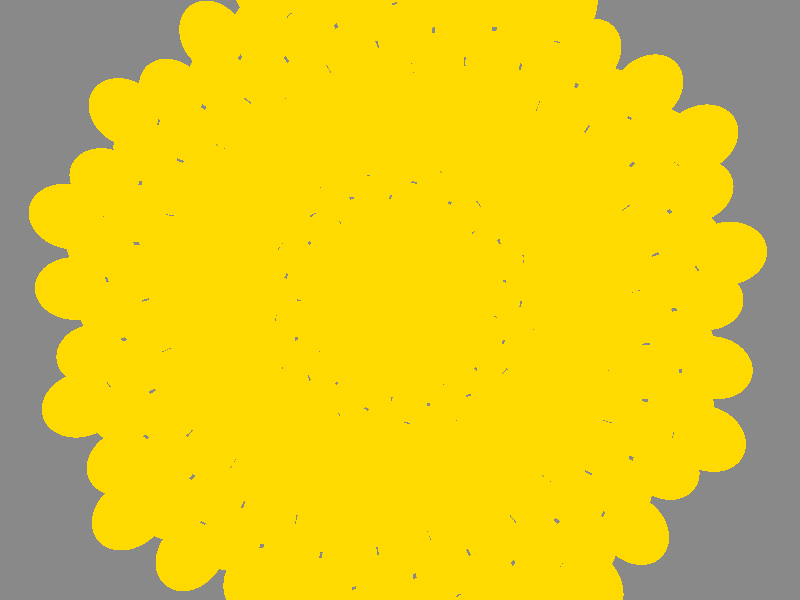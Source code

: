 // POV-Ray 3.7 Scene File "FibonacciSpiral_05.pov"
// author: Friedrich A. Lohmueller, Jan-2014
// homepage: http://www.f-lohmueller.de
//------------------------------------------------------------------------
#version 3.7;
global_settings{ assumed_gamma 1.0 }
#default{ finish{ ambient 0.1 diffuse 0.9 }} 
//------------------------------------------------------------------------
#include "colors.inc"
#include "textures.inc"
#include "glass.inc"
#include "metals.inc"
#include "golds.inc"
#include "stones.inc"
#include "woods.inc"
#include "shapes.inc"
#include "shapes2.inc"
#include "functions.inc"
#include "math.inc"
#include "transforms.inc"
//---------------------------------------------------------------------------------
//---------------------------------------------------------------------------------
#declare Camera_Number = 3 ;
//---------------------------------------------------------------------------------
// camera -------------------------------------------------------------------------
#switch ( Camera_Number )
#case (0)
  #declare Camera_Location = < 0.00, 2.00,-40.00> ;  // front view
  #declare Camera_Look_At  = < 0.00, 2.00,  0.00> ;
  #declare Camera_Angle    =  15 ;
#break
#case (1)
  #declare Camera_Location =  <0.0  , 12.0 ,-20.0> ;  // diagonal view
  #declare Camera_Look_At  =  < 0.05 , 0.10 , 0.0> ;
  #declare Camera_Angle    =  75 ;
#break
#case (2)
  #declare Camera_Location = < 3.0, 1.0 , 0.0> ;  // right side view
  #declare Camera_Look_At  = < 0.0, 1.0,  0.0> ;
  #declare Camera_Angle    =  90 ;
#break
#case (3)
  #declare Camera_Location = < 0.00, 15.00,  0+0.000> ;  // top view
  #declare Camera_Look_At  = < 0.00, 0.00,  0+0.001> ;
  #declare Camera_Angle    = 60 ;
#break
#else
  #declare Camera_Location = < 0.00, 1.00, -3.50> ;  // front view
  #declare Camera_Look_At  = < 0.00, 1.00,  0.00> ;
  #declare Camera_Angle    =  75 ;
#break
#break
#end // of "#switch ( Camera_Number )"  
//--------------------------------------------------------------------------
camera{ // ultra_wide_angle // orthographic 
        location Camera_Location
        right    x*image_width/image_height
        angle    Camera_Angle
        look_at  Camera_Look_At
      }
//------------------------------------------------------------------------
// sun -------------------------------------------------------------------
light_source{<-500,2000, 3000> color rgb<1,1,1>*0.9}                // sun 
light_source{ Camera_Location   color rgb<0.9,0.9,1>*0.1 shadowless}// flash
// sky -------------------------------------------------------------------
sky_sphere{ pigment{ gradient <0,1,0>
                     color_map{ [0   color rgb<1,1,1>         ]//White
                                [0.4 color rgb<0.24,0.34,0.56>*0.8]//~Navy
                                [0.6 color rgb<0.24,0.34,0.56>*0.8]//~Navy
                                [1.0 color rgb<1,1,1>         ]//White
                              }
                     scale 2 }
           } // end of sky_sphere 
//------------------------------------------------------------------------

//------------------------------ the Axes --------------------------------
//------------------------------------------------------------------------
#macro Axis_( AxisLen, Dark_Texture,Light_Texture) 
 union{
    cylinder { <0,-AxisLen,0>,<0,AxisLen,0>,0.05
               texture{checker texture{Dark_Texture } 
                               texture{Light_Texture}
               scale 0.5
               translate<0.1,0,0.1>}
             }
    cone{<0,AxisLen,0>,0.2,<0,AxisLen+0.7,0>,0
          texture{Dark_Texture}
         }
     } // end of union                   
#end // of macro "Axis()"
//------------------------------------------------------------------------
#macro AxisXYZ( AxisLenX, AxisLenY, AxisLenZ, Tex_Dark, Tex_Light)
//--------------------- drawing of 3 Axes --------------------------------
union{
#if (AxisLenX != 0)
 object { Axis_(AxisLenX, Tex_Dark, Tex_Light)   rotate< 0,0,-90>}// x-Axis
 text   { ttf "arial.ttf",  "x",  0.15,  0  texture{Tex_Dark} 
          rotate<90,-0,0> scale 0.65 translate <AxisLenX+0.05,0.4, 0.20> no_shadow}
#end // of #if 
#if (AxisLenY != 0)
 object { Axis_(AxisLenY, Tex_Dark, Tex_Light)   rotate< 0,0,  0>}// y-Axis
 text   { ttf "arial.ttf",  "y",  0.15,  0  texture{Tex_Dark}    
          rotate<90,0,0> scale 0.65 translate <-0.65,AxisLenY+0.30,-0.10>  rotate<0,-0,0> no_shadow}
#end // of #if 
#if (AxisLenZ != 0)
 object { Axis_(AxisLenZ, Tex_Dark, Tex_Light)   rotate<90,0,  0>}// z-Axis
 text   { ttf "arial.ttf",  "z",  0.15,  0  texture{Tex_Dark}
          rotate<90,-00,0> scale 0.65 translate <-0.55,0.3,AxisLenZ+0.20> no_shadow}
#end // of #if 
} // end of union
#end// of macro "AxisXYZ( ... )"
//------------------------------------------------------------------------

#declare Texture_A_Dark  = texture {
                               pigment{ color rgb<1,0.4,0>}
                               finish { phong 1}
                             }
#declare Texture_A_Light = texture { 
                               pigment{ color rgb<1,1,1>}
                               finish { phong 1}
                             }

//object{ AxisXYZ( 2.70, 0.00, 2.70, Texture_A_Dark, Texture_A_Light) scale 0.5 }
//-------------------------------------------------- end of coordinate axes


// ground -----------------------------------------------------------------
//---------------------------------<<< settings of squared plane dimensions
#declare RasterScale = 0.1 ;
#declare RasterHalfLine  = 0.17;  
#declare RasterHalfLineZ = 0.17 ; 
//-------------------------------------------------------------------------
#macro Raster(RScale, HLine) 
       pigment{ gradient x scale RScale
                color_map{[0.000   color rgbt<1,1,1,0>*0.6]
                          [0+HLine color rgbt<1,1,1,0>*0.5]
                          [0+HLine color rgbt<1,1,1,1>]
                          [1-HLine color rgbt<1,1,1,1>]
                          [1-HLine color rgbt<1,1,1,0>*0.6]
                          [1.000   color rgbt<1,1,1,0>*0.6]} }
 #end// of Raster(RScale, HLine)-macro    
//-------------------------------------------------------------------------
//-------------------------------------------------------------------------
    

plane { <0,1,0>, 0    // plane with layered textures
        texture { pigment{color White*0.25}
                 // finish {ambient 0.45 diffuse 0.85}
                }
       // texture { Raster(RasterScale,RasterHalfLine ) rotate<0,0,0> }
       // texture { Raster(RasterScale,RasterHalfLineZ) rotate<0,90,0>}

       // texture { Raster(10*RasterScale,0.2*RasterHalfLine ) rotate<0,0,0> }
       // texture { Raster(10*RasterScale,0.2*RasterHalfLineZ) rotate<0,90,0>}
        rotate<0,0,0>
      }
//------------------------------------------------ end of squared plane XZ

//--------------------------------------------------------------------------
//---------------------------- objects in scene ----------------------------
//--------------------------------------------------------------------------

//-------------  A spiral with Fibonacci numbers
// 
//     Fibonacci numbers: 
//     rule: A(N) = A(N-2) + A(N-1)
//     1, 1, 2, 3, 5, 8, 13, 21, 34, 55, 89, 144, 233, ...
//-------------------------------------------------------------

union{ //----------------------------------

 #local R = 0.018; // start radius 
 
 #local Nr = 0;  // start
 #local End_Nr = 300; // end  
 #while ( Nr <= End_Nr ) // loop

    sphere{ <0,0,0>, 0.25+Nr*0.0015 //
            scale<1,1.6,1>     
            texture{ 
               pigment{color rgb<1,0.7,0>}
               finish {phong 0.5 }
                   } //--------------
              translate<R*0.65,0,0>
             
            
              rotate<0,-Nr*360*(34/89) ,0>
            } //---------------------------

 #local R = R+0.038;   // growing radius
 
 #local Nr = Nr + 1;    // next Nr
 #end // ---------------  end of loop 

rotate<0,0,0>
translate<0,0,0>
} // end of union -------------------------
